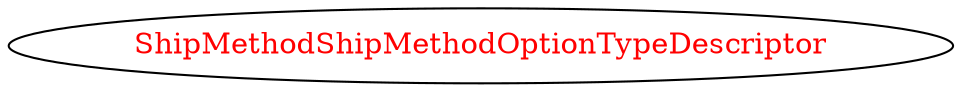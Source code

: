 digraph dependencyGraph {
 concentrate=true;
 ranksep="2.0";
 rankdir="LR"; 
 splines="ortho";
"ShipMethodShipMethodOptionTypeDescriptor" [fontcolor="red"];
}